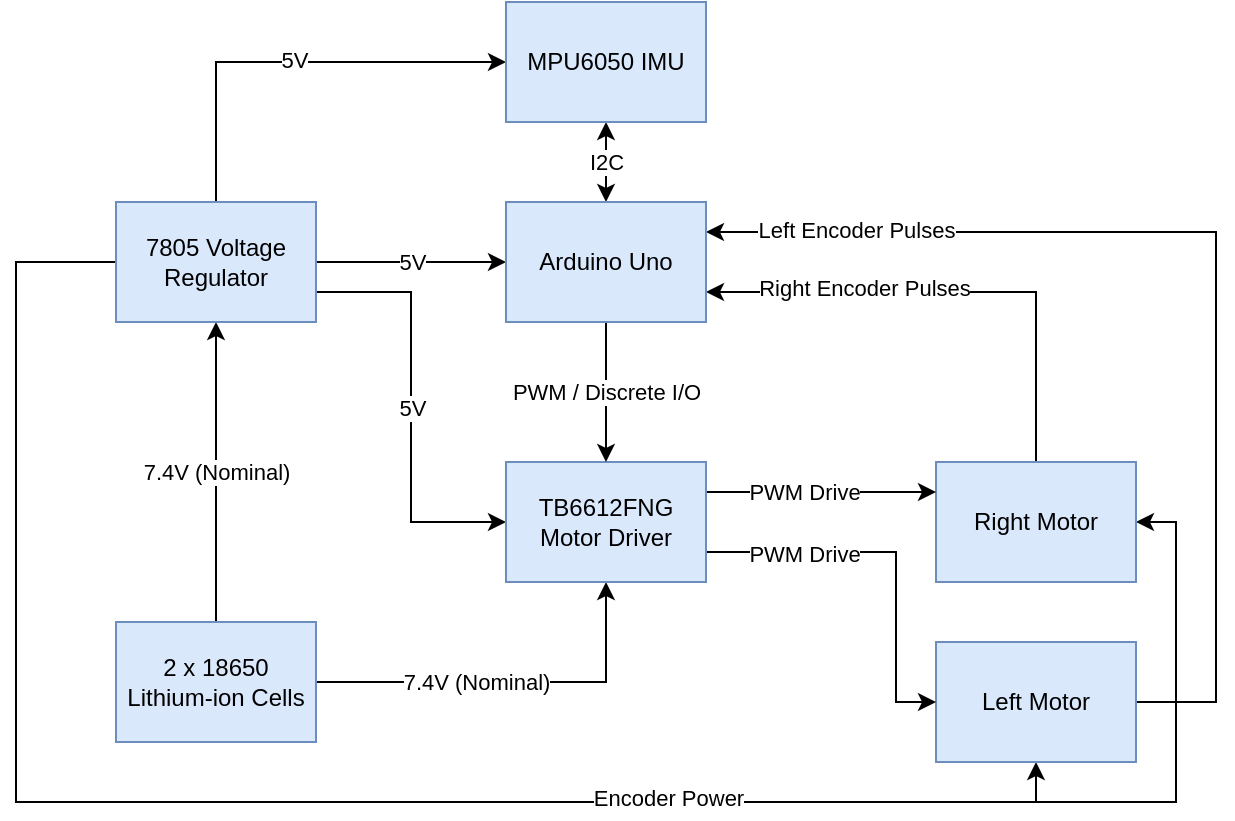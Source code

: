 <mxfile version="14.6.6" type="device"><diagram id="wNFMONNdF86hVkfw9tGu" name="Page-1"><mxGraphModel dx="1422" dy="774" grid="0" gridSize="10" guides="1" tooltips="1" connect="1" arrows="1" fold="1" page="1" pageScale="1" pageWidth="850" pageHeight="1100" math="0" shadow="0"><root><mxCell id="0"/><mxCell id="1" parent="0"/><mxCell id="TvJ1WIlznN9K52nJm4h3-16" value="&#10;&#10;&lt;span style=&quot;color: rgb(0, 0, 0); font-family: helvetica; font-size: 11px; font-style: normal; font-weight: 400; letter-spacing: normal; text-align: center; text-indent: 0px; text-transform: none; word-spacing: 0px; background-color: rgb(255, 255, 255); display: inline; float: none;&quot;&gt;7.4V (Nominal)&lt;/span&gt;&#10;&#10;" style="edgeStyle=orthogonalEdgeStyle;rounded=0;orthogonalLoop=1;jettySize=auto;html=1;entryX=0.5;entryY=1;entryDx=0;entryDy=0;" edge="1" parent="1" source="TvJ1WIlznN9K52nJm4h3-2" target="TvJ1WIlznN9K52nJm4h3-8"><mxGeometry x="-0.18" relative="1" as="geometry"><mxPoint as="offset"/></mxGeometry></mxCell><mxCell id="TvJ1WIlznN9K52nJm4h3-18" value="7.4V (Nominal)" style="edgeStyle=orthogonalEdgeStyle;rounded=0;orthogonalLoop=1;jettySize=auto;html=1;entryX=0.5;entryY=1;entryDx=0;entryDy=0;" edge="1" parent="1" source="TvJ1WIlznN9K52nJm4h3-2" target="TvJ1WIlznN9K52nJm4h3-3"><mxGeometry relative="1" as="geometry"/></mxCell><mxCell id="TvJ1WIlznN9K52nJm4h3-2" value="&lt;span&gt;2 x 18650 Lithium-ion Cells&lt;/span&gt;" style="rounded=0;whiteSpace=wrap;html=1;fillColor=#dae8fc;strokeColor=#6c8ebf;" vertex="1" parent="1"><mxGeometry x="130" y="850" width="100" height="60" as="geometry"/></mxCell><mxCell id="TvJ1WIlznN9K52nJm4h3-12" value="5V" style="edgeStyle=orthogonalEdgeStyle;rounded=0;orthogonalLoop=1;jettySize=auto;html=1;exitX=1;exitY=0.5;exitDx=0;exitDy=0;entryX=0;entryY=0.5;entryDx=0;entryDy=0;" edge="1" parent="1" source="TvJ1WIlznN9K52nJm4h3-3" target="TvJ1WIlznN9K52nJm4h3-10"><mxGeometry relative="1" as="geometry"/></mxCell><mxCell id="TvJ1WIlznN9K52nJm4h3-13" value="5V" style="edgeStyle=orthogonalEdgeStyle;rounded=0;orthogonalLoop=1;jettySize=auto;html=1;exitX=1;exitY=0.75;exitDx=0;exitDy=0;entryX=0;entryY=0.5;entryDx=0;entryDy=0;" edge="1" parent="1" source="TvJ1WIlznN9K52nJm4h3-3" target="TvJ1WIlznN9K52nJm4h3-8"><mxGeometry relative="1" as="geometry"/></mxCell><mxCell id="TvJ1WIlznN9K52nJm4h3-21" style="edgeStyle=orthogonalEdgeStyle;rounded=0;orthogonalLoop=1;jettySize=auto;html=1;entryX=0;entryY=0.5;entryDx=0;entryDy=0;startArrow=none;startFill=0;" edge="1" parent="1" source="TvJ1WIlznN9K52nJm4h3-3" target="TvJ1WIlznN9K52nJm4h3-9"><mxGeometry relative="1" as="geometry"><Array as="points"><mxPoint x="180" y="570"/></Array></mxGeometry></mxCell><mxCell id="TvJ1WIlznN9K52nJm4h3-26" value="5V" style="edgeLabel;html=1;align=center;verticalAlign=middle;resizable=0;points=[];" vertex="1" connectable="0" parent="TvJ1WIlznN9K52nJm4h3-21"><mxGeometry x="0.009" y="1" relative="1" as="geometry"><mxPoint as="offset"/></mxGeometry></mxCell><mxCell id="TvJ1WIlznN9K52nJm4h3-31" style="edgeStyle=orthogonalEdgeStyle;rounded=0;orthogonalLoop=1;jettySize=auto;html=1;entryX=0.5;entryY=1;entryDx=0;entryDy=0;startArrow=none;startFill=0;" edge="1" parent="1" source="TvJ1WIlznN9K52nJm4h3-3" target="TvJ1WIlznN9K52nJm4h3-5"><mxGeometry relative="1" as="geometry"><Array as="points"><mxPoint x="80" y="670"/><mxPoint x="80" y="940"/><mxPoint x="590" y="940"/></Array></mxGeometry></mxCell><mxCell id="TvJ1WIlznN9K52nJm4h3-34" style="edgeStyle=orthogonalEdgeStyle;rounded=0;orthogonalLoop=1;jettySize=auto;html=1;exitX=0;exitY=0.5;exitDx=0;exitDy=0;entryX=1;entryY=0.5;entryDx=0;entryDy=0;startArrow=none;startFill=0;" edge="1" parent="1" source="TvJ1WIlznN9K52nJm4h3-3" target="TvJ1WIlznN9K52nJm4h3-4"><mxGeometry relative="1" as="geometry"><Array as="points"><mxPoint x="80" y="670"/><mxPoint x="80" y="940"/><mxPoint x="660" y="940"/><mxPoint x="660" y="800"/></Array></mxGeometry></mxCell><mxCell id="TvJ1WIlznN9K52nJm4h3-36" value="Encoder Power" style="edgeLabel;html=1;align=center;verticalAlign=middle;resizable=0;points=[];" vertex="1" connectable="0" parent="TvJ1WIlznN9K52nJm4h3-34"><mxGeometry x="0.218" y="2" relative="1" as="geometry"><mxPoint as="offset"/></mxGeometry></mxCell><mxCell id="TvJ1WIlznN9K52nJm4h3-3" value="7805 Voltage Regulator" style="rounded=0;whiteSpace=wrap;html=1;fillColor=#dae8fc;strokeColor=#6c8ebf;" vertex="1" parent="1"><mxGeometry x="130" y="640" width="100" height="60" as="geometry"/></mxCell><mxCell id="TvJ1WIlznN9K52nJm4h3-24" style="edgeStyle=orthogonalEdgeStyle;rounded=0;orthogonalLoop=1;jettySize=auto;html=1;entryX=1;entryY=0.75;entryDx=0;entryDy=0;startArrow=none;startFill=0;" edge="1" parent="1" source="TvJ1WIlznN9K52nJm4h3-4" target="TvJ1WIlznN9K52nJm4h3-10"><mxGeometry relative="1" as="geometry"><Array as="points"><mxPoint x="590" y="685"/></Array></mxGeometry></mxCell><mxCell id="TvJ1WIlznN9K52nJm4h3-30" value="Right Encoder Pulses" style="edgeLabel;html=1;align=center;verticalAlign=middle;resizable=0;points=[];" vertex="1" connectable="0" parent="TvJ1WIlznN9K52nJm4h3-24"><mxGeometry x="0.423" y="-2" relative="1" as="geometry"><mxPoint x="7" as="offset"/></mxGeometry></mxCell><mxCell id="TvJ1WIlznN9K52nJm4h3-4" value="Right Motor" style="rounded=0;whiteSpace=wrap;html=1;fillColor=#dae8fc;strokeColor=#6c8ebf;" vertex="1" parent="1"><mxGeometry x="540" y="770" width="100" height="60" as="geometry"/></mxCell><mxCell id="TvJ1WIlznN9K52nJm4h3-25" style="edgeStyle=orthogonalEdgeStyle;rounded=0;orthogonalLoop=1;jettySize=auto;html=1;entryX=1;entryY=0.25;entryDx=0;entryDy=0;startArrow=none;startFill=0;" edge="1" parent="1" source="TvJ1WIlznN9K52nJm4h3-5" target="TvJ1WIlznN9K52nJm4h3-10"><mxGeometry relative="1" as="geometry"><Array as="points"><mxPoint x="680" y="890"/><mxPoint x="680" y="655"/></Array></mxGeometry></mxCell><mxCell id="TvJ1WIlznN9K52nJm4h3-29" value="Left Encoder Pulses" style="edgeLabel;html=1;align=center;verticalAlign=middle;resizable=0;points=[];" vertex="1" connectable="0" parent="TvJ1WIlznN9K52nJm4h3-25"><mxGeometry x="0.749" y="-1" relative="1" as="geometry"><mxPoint x="8" as="offset"/></mxGeometry></mxCell><mxCell id="TvJ1WIlznN9K52nJm4h3-5" value="Left Motor" style="rounded=0;whiteSpace=wrap;html=1;fillColor=#dae8fc;strokeColor=#6c8ebf;" vertex="1" parent="1"><mxGeometry x="540" y="860" width="100" height="60" as="geometry"/></mxCell><mxCell id="TvJ1WIlznN9K52nJm4h3-22" style="edgeStyle=orthogonalEdgeStyle;rounded=0;orthogonalLoop=1;jettySize=auto;html=1;exitX=1;exitY=0.25;exitDx=0;exitDy=0;entryX=0;entryY=0.25;entryDx=0;entryDy=0;startArrow=none;startFill=0;" edge="1" parent="1" source="TvJ1WIlznN9K52nJm4h3-8" target="TvJ1WIlznN9K52nJm4h3-4"><mxGeometry relative="1" as="geometry"/></mxCell><mxCell id="TvJ1WIlznN9K52nJm4h3-27" value="PWM Drive" style="edgeLabel;html=1;align=center;verticalAlign=middle;resizable=0;points=[];" vertex="1" connectable="0" parent="TvJ1WIlznN9K52nJm4h3-22"><mxGeometry x="-0.154" relative="1" as="geometry"><mxPoint as="offset"/></mxGeometry></mxCell><mxCell id="TvJ1WIlznN9K52nJm4h3-23" style="edgeStyle=orthogonalEdgeStyle;rounded=0;orthogonalLoop=1;jettySize=auto;html=1;exitX=1;exitY=0.75;exitDx=0;exitDy=0;entryX=0;entryY=0.5;entryDx=0;entryDy=0;startArrow=none;startFill=0;" edge="1" parent="1" source="TvJ1WIlznN9K52nJm4h3-8" target="TvJ1WIlznN9K52nJm4h3-5"><mxGeometry relative="1" as="geometry"><Array as="points"><mxPoint x="520" y="815"/><mxPoint x="520" y="890"/></Array></mxGeometry></mxCell><mxCell id="TvJ1WIlznN9K52nJm4h3-28" value="PWM Drive" style="edgeLabel;html=1;align=center;verticalAlign=middle;resizable=0;points=[];" vertex="1" connectable="0" parent="TvJ1WIlznN9K52nJm4h3-23"><mxGeometry x="-0.612" y="-1" relative="1" as="geometry"><mxPoint x="12" as="offset"/></mxGeometry></mxCell><mxCell id="TvJ1WIlznN9K52nJm4h3-8" value="TB6612FNG Motor Driver" style="rounded=0;whiteSpace=wrap;html=1;fillColor=#dae8fc;strokeColor=#6c8ebf;" vertex="1" parent="1"><mxGeometry x="325" y="770" width="100" height="60" as="geometry"/></mxCell><mxCell id="TvJ1WIlznN9K52nJm4h3-20" value="I2C" style="edgeStyle=orthogonalEdgeStyle;rounded=0;orthogonalLoop=1;jettySize=auto;html=1;entryX=0.5;entryY=0;entryDx=0;entryDy=0;startArrow=classic;startFill=1;" edge="1" parent="1" source="TvJ1WIlznN9K52nJm4h3-9" target="TvJ1WIlznN9K52nJm4h3-10"><mxGeometry relative="1" as="geometry"/></mxCell><mxCell id="TvJ1WIlznN9K52nJm4h3-9" value="MPU6050 IMU" style="rounded=0;whiteSpace=wrap;html=1;fillColor=#dae8fc;strokeColor=#6c8ebf;" vertex="1" parent="1"><mxGeometry x="325" y="540" width="100" height="60" as="geometry"/></mxCell><mxCell id="TvJ1WIlznN9K52nJm4h3-19" value="PWM / Discrete I/O" style="edgeStyle=orthogonalEdgeStyle;rounded=0;orthogonalLoop=1;jettySize=auto;html=1;entryX=0.5;entryY=0;entryDx=0;entryDy=0;" edge="1" parent="1" source="TvJ1WIlznN9K52nJm4h3-10" target="TvJ1WIlznN9K52nJm4h3-8"><mxGeometry relative="1" as="geometry"/></mxCell><mxCell id="TvJ1WIlznN9K52nJm4h3-10" value="Arduino Uno" style="rounded=0;whiteSpace=wrap;html=1;fillColor=#dae8fc;strokeColor=#6c8ebf;" vertex="1" parent="1"><mxGeometry x="325" y="640" width="100" height="60" as="geometry"/></mxCell></root></mxGraphModel></diagram></mxfile>
